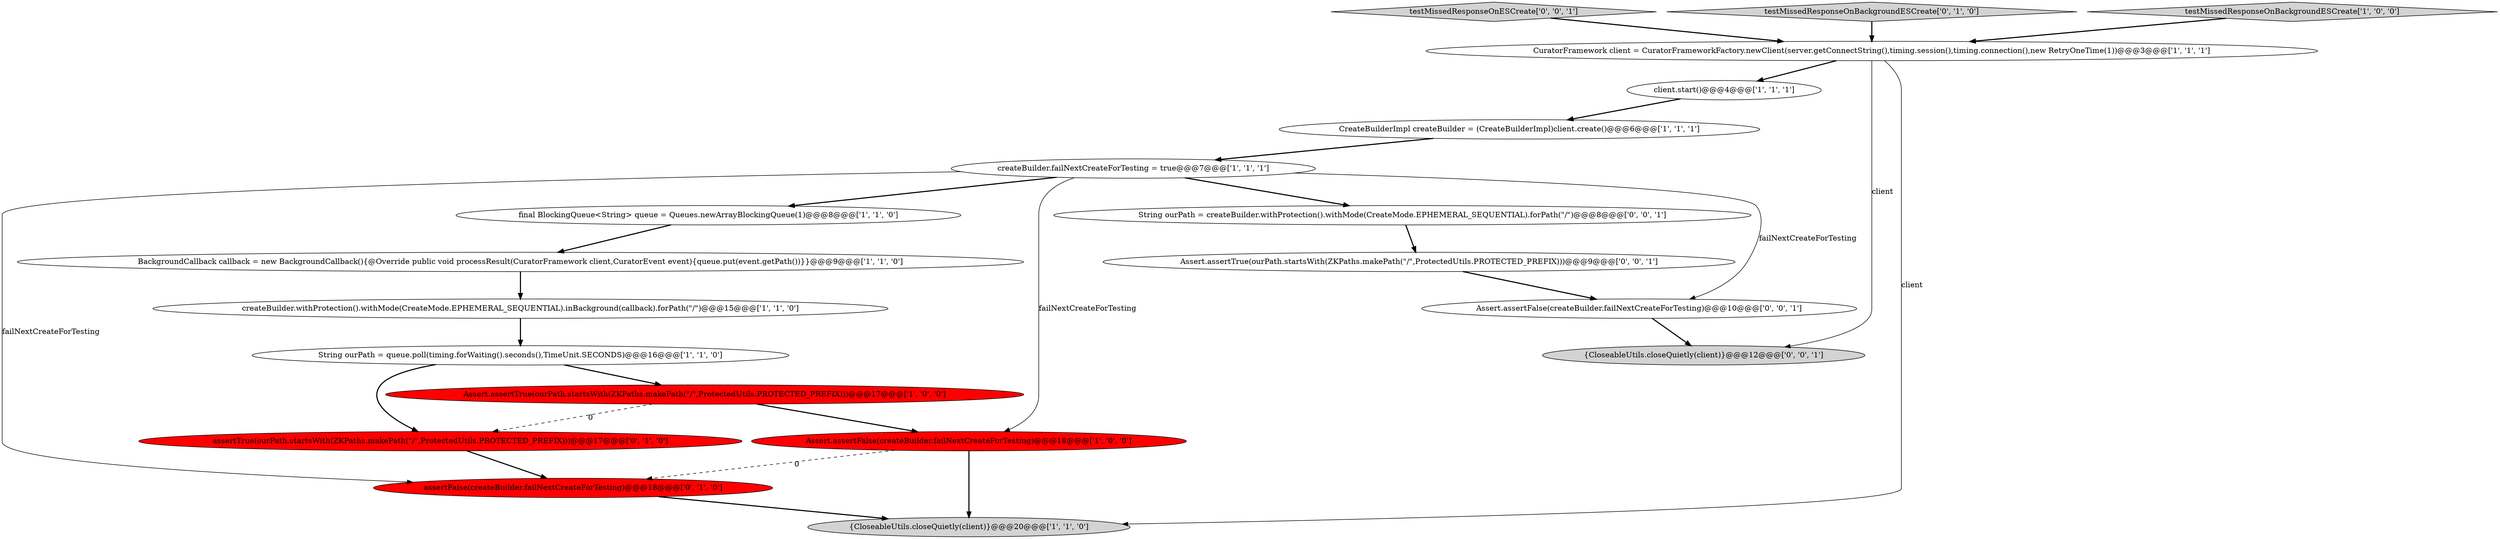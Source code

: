 digraph {
1 [style = filled, label = "createBuilder.withProtection().withMode(CreateMode.EPHEMERAL_SEQUENTIAL).inBackground(callback).forPath(\"/\")@@@15@@@['1', '1', '0']", fillcolor = white, shape = ellipse image = "AAA0AAABBB1BBB"];
4 [style = filled, label = "final BlockingQueue<String> queue = Queues.newArrayBlockingQueue(1)@@@8@@@['1', '1', '0']", fillcolor = white, shape = ellipse image = "AAA0AAABBB1BBB"];
3 [style = filled, label = "BackgroundCallback callback = new BackgroundCallback(){@Override public void processResult(CuratorFramework client,CuratorEvent event){queue.put(event.getPath())}}@@@9@@@['1', '1', '0']", fillcolor = white, shape = ellipse image = "AAA0AAABBB1BBB"];
7 [style = filled, label = "{CloseableUtils.closeQuietly(client)}@@@20@@@['1', '1', '0']", fillcolor = lightgray, shape = ellipse image = "AAA0AAABBB1BBB"];
18 [style = filled, label = "testMissedResponseOnESCreate['0', '0', '1']", fillcolor = lightgray, shape = diamond image = "AAA0AAABBB3BBB"];
13 [style = filled, label = "testMissedResponseOnBackgroundESCreate['0', '1', '0']", fillcolor = lightgray, shape = diamond image = "AAA0AAABBB2BBB"];
14 [style = filled, label = "assertFalse(createBuilder.failNextCreateForTesting)@@@18@@@['0', '1', '0']", fillcolor = red, shape = ellipse image = "AAA1AAABBB2BBB"];
15 [style = filled, label = "String ourPath = createBuilder.withProtection().withMode(CreateMode.EPHEMERAL_SEQUENTIAL).forPath(\"/\")@@@8@@@['0', '0', '1']", fillcolor = white, shape = ellipse image = "AAA0AAABBB3BBB"];
2 [style = filled, label = "createBuilder.failNextCreateForTesting = true@@@7@@@['1', '1', '1']", fillcolor = white, shape = ellipse image = "AAA0AAABBB1BBB"];
5 [style = filled, label = "Assert.assertFalse(createBuilder.failNextCreateForTesting)@@@18@@@['1', '0', '0']", fillcolor = red, shape = ellipse image = "AAA1AAABBB1BBB"];
6 [style = filled, label = "CreateBuilderImpl createBuilder = (CreateBuilderImpl)client.create()@@@6@@@['1', '1', '1']", fillcolor = white, shape = ellipse image = "AAA0AAABBB1BBB"];
11 [style = filled, label = "Assert.assertTrue(ourPath.startsWith(ZKPaths.makePath(\"/\",ProtectedUtils.PROTECTED_PREFIX)))@@@17@@@['1', '0', '0']", fillcolor = red, shape = ellipse image = "AAA1AAABBB1BBB"];
12 [style = filled, label = "assertTrue(ourPath.startsWith(ZKPaths.makePath(\"/\",ProtectedUtils.PROTECTED_PREFIX)))@@@17@@@['0', '1', '0']", fillcolor = red, shape = ellipse image = "AAA1AAABBB2BBB"];
17 [style = filled, label = "Assert.assertTrue(ourPath.startsWith(ZKPaths.makePath(\"/\",ProtectedUtils.PROTECTED_PREFIX)))@@@9@@@['0', '0', '1']", fillcolor = white, shape = ellipse image = "AAA0AAABBB3BBB"];
8 [style = filled, label = "testMissedResponseOnBackgroundESCreate['1', '0', '0']", fillcolor = lightgray, shape = diamond image = "AAA0AAABBB1BBB"];
19 [style = filled, label = "Assert.assertFalse(createBuilder.failNextCreateForTesting)@@@10@@@['0', '0', '1']", fillcolor = white, shape = ellipse image = "AAA0AAABBB3BBB"];
10 [style = filled, label = "String ourPath = queue.poll(timing.forWaiting().seconds(),TimeUnit.SECONDS)@@@16@@@['1', '1', '0']", fillcolor = white, shape = ellipse image = "AAA0AAABBB1BBB"];
9 [style = filled, label = "CuratorFramework client = CuratorFrameworkFactory.newClient(server.getConnectString(),timing.session(),timing.connection(),new RetryOneTime(1))@@@3@@@['1', '1', '1']", fillcolor = white, shape = ellipse image = "AAA0AAABBB1BBB"];
16 [style = filled, label = "{CloseableUtils.closeQuietly(client)}@@@12@@@['0', '0', '1']", fillcolor = lightgray, shape = ellipse image = "AAA0AAABBB3BBB"];
0 [style = filled, label = "client.start()@@@4@@@['1', '1', '1']", fillcolor = white, shape = ellipse image = "AAA0AAABBB1BBB"];
4->3 [style = bold, label=""];
5->14 [style = dashed, label="0"];
9->0 [style = bold, label=""];
3->1 [style = bold, label=""];
0->6 [style = bold, label=""];
11->12 [style = dashed, label="0"];
2->4 [style = bold, label=""];
17->19 [style = bold, label=""];
14->7 [style = bold, label=""];
19->16 [style = bold, label=""];
6->2 [style = bold, label=""];
9->16 [style = solid, label="client"];
9->7 [style = solid, label="client"];
11->5 [style = bold, label=""];
15->17 [style = bold, label=""];
10->12 [style = bold, label=""];
2->5 [style = solid, label="failNextCreateForTesting"];
2->19 [style = solid, label="failNextCreateForTesting"];
2->15 [style = bold, label=""];
12->14 [style = bold, label=""];
18->9 [style = bold, label=""];
8->9 [style = bold, label=""];
5->7 [style = bold, label=""];
13->9 [style = bold, label=""];
1->10 [style = bold, label=""];
2->14 [style = solid, label="failNextCreateForTesting"];
10->11 [style = bold, label=""];
}
